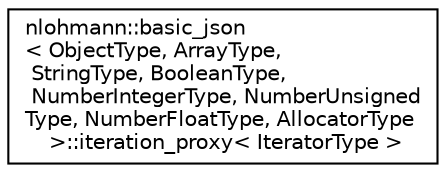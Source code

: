 digraph "Graphical Class Hierarchy"
{
 // INTERACTIVE_SVG=YES
  edge [fontname="Helvetica",fontsize="10",labelfontname="Helvetica",labelfontsize="10"];
  node [fontname="Helvetica",fontsize="10",shape=record];
  rankdir="LR";
  Node1 [label="nlohmann::basic_json\l\< ObjectType, ArrayType,\l StringType, BooleanType,\l NumberIntegerType, NumberUnsigned\lType, NumberFloatType, AllocatorType\l \>::iteration_proxy\< IteratorType \>",height=0.2,width=0.4,color="black", fillcolor="white", style="filled",URL="$classnlohmann_1_1basic__json_1_1iteration__proxy.html",tooltip="proxy class for the iterator_wrapper functions "];
}
